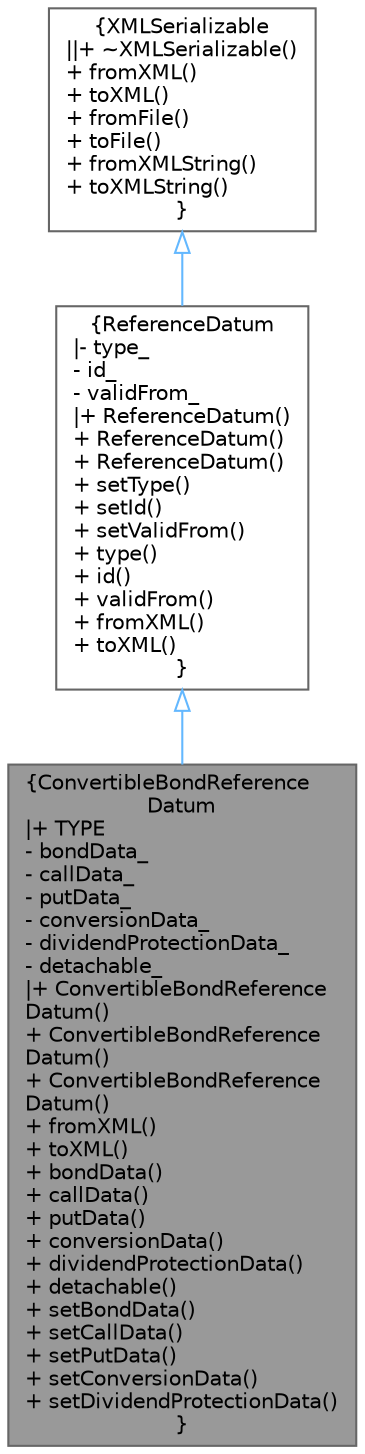 digraph "ConvertibleBondReferenceDatum"
{
 // INTERACTIVE_SVG=YES
 // LATEX_PDF_SIZE
  bgcolor="transparent";
  edge [fontname=Helvetica,fontsize=10,labelfontname=Helvetica,labelfontsize=10];
  node [fontname=Helvetica,fontsize=10,shape=box,height=0.2,width=0.4];
  Node1 [label="{ConvertibleBondReference\lDatum\n|+ TYPE\l- bondData_\l- callData_\l- putData_\l- conversionData_\l- dividendProtectionData_\l- detachable_\l|+ ConvertibleBondReference\lDatum()\l+ ConvertibleBondReference\lDatum()\l+ ConvertibleBondReference\lDatum()\l+ fromXML()\l+ toXML()\l+ bondData()\l+ callData()\l+ putData()\l+ conversionData()\l+ dividendProtectionData()\l+ detachable()\l+ setBondData()\l+ setCallData()\l+ setPutData()\l+ setConversionData()\l+ setDividendProtectionData()\l}",height=0.2,width=0.4,color="gray40", fillcolor="grey60", style="filled", fontcolor="black",tooltip="Convertible Bond Reference data."];
  Node2 -> Node1 [dir="back",color="steelblue1",style="solid",arrowtail="onormal"];
  Node2 [label="{ReferenceDatum\n|- type_\l- id_\l- validFrom_\l|+ ReferenceDatum()\l+ ReferenceDatum()\l+ ReferenceDatum()\l+ setType()\l+ setId()\l+ setValidFrom()\l+ type()\l+ id()\l+ validFrom()\l+ fromXML()\l+ toXML()\l}",height=0.2,width=0.4,color="gray40", fillcolor="white", style="filled",URL="$classore_1_1data_1_1_reference_datum.html",tooltip="Base class for reference data."];
  Node3 -> Node2 [dir="back",color="steelblue1",style="solid",arrowtail="onormal"];
  Node3 [label="{XMLSerializable\n||+ ~XMLSerializable()\l+ fromXML()\l+ toXML()\l+ fromFile()\l+ toFile()\l+ fromXMLString()\l+ toXMLString()\l}",height=0.2,width=0.4,color="gray40", fillcolor="white", style="filled",URL="$classore_1_1data_1_1_x_m_l_serializable.html",tooltip="Base class for all serializable classes."];
}
